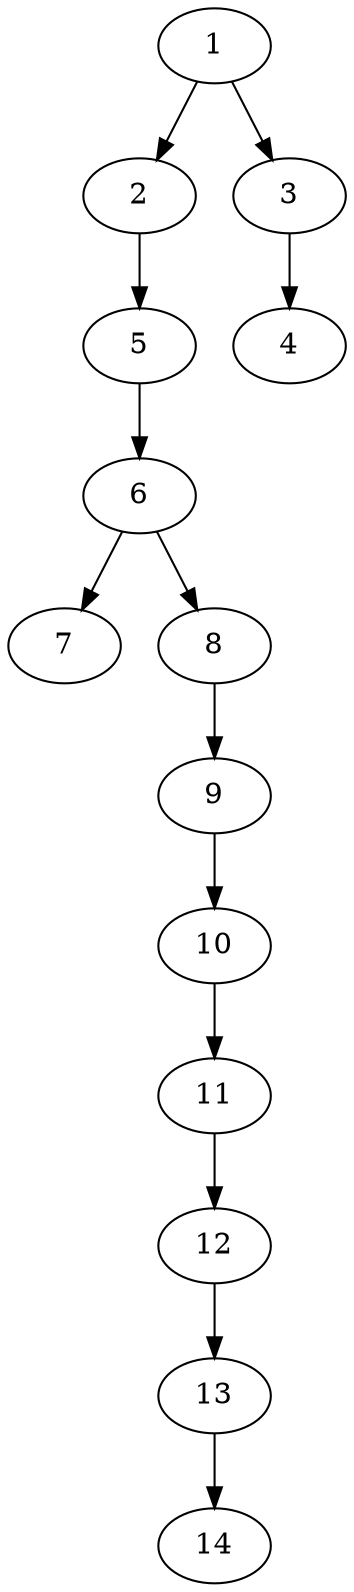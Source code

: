 // DAG (tier=1-easy, mode=data, n=14, ccr=0.349, fat=0.410, density=0.294, regular=0.630, jump=0.009, mindata=1048576, maxdata=8388608)
// DAG automatically generated by daggen at Sun Aug 24 16:33:32 2025
// /home/ermia/Project/Environments/daggen/bin/daggen --dot --ccr 0.349 --fat 0.410 --regular 0.630 --density 0.294 --jump 0.009 --mindata 1048576 --maxdata 8388608 -n 14 
digraph G {
  1 [size="237185854982848512000", alpha="0.14", expect_size="118592927491424256000"]
  1 -> 2 [size ="306536723251200"]
  1 -> 3 [size ="306536723251200"]
  2 [size="94364413503329009664", alpha="0.12", expect_size="47182206751664504832"]
  2 -> 5 [size ="165816909692928"]
  3 [size="6191329361897296", alpha="0.15", expect_size="3095664680948648"]
  3 -> 4 [size ="456756694089728"]
  4 [size="557591168296028", alpha="0.16", expect_size="278795584148014"]
  5 [size="11700298704236838912", alpha="0.19", expect_size="5850149352118419456"]
  5 -> 6 [size ="41230754906112"]
  6 [size="709382589451685888", alpha="0.19", expect_size="354691294725842944"]
  6 -> 7 [size ="437769373483008"]
  6 -> 8 [size ="437769373483008"]
  7 [size="4615954228077133824", alpha="0.09", expect_size="2307977114038566912"]
  8 [size="16175690011647300", alpha="0.09", expect_size="8087845005823650"]
  8 -> 9 [size ="356821889974272"]
  9 [size="539362272162390336", alpha="0.01", expect_size="269681136081195168"]
  9 -> 10 [size ="218102138667008"]
  10 [size="92701550566259824", alpha="0.04", expect_size="46350775283129912"]
  10 -> 11 [size ="98231304323072"]
  11 [size="45603983331485024256", alpha="0.07", expect_size="22801991665742512128"]
  11 -> 12 [size ="102115540205568"]
  12 [size="1777682118017548288", alpha="0.04", expect_size="888841059008774144"]
  12 -> 13 [size ="11739764621312"]
  13 [size="6505188354852651008", alpha="0.20", expect_size="3252594177426325504"]
  13 -> 14 [size ="27878104236032"]
  14 [size="184653929979098169344", alpha="0.14", expect_size="92326964989549084672"]
}